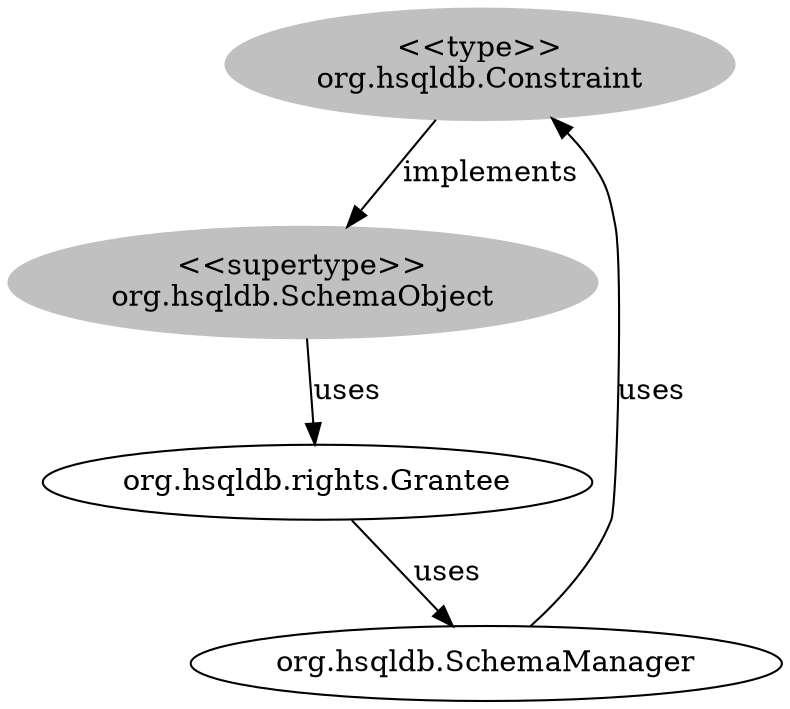 digraph stk {
	org_hsqldb_Constraint [label="<<type>>
org.hsqldb.Constraint",style=filled,color="grey"];
	org_hsqldb_SchemaObject [label="<<supertype>>
org.hsqldb.SchemaObject",style=filled,color="grey"];
	org_hsqldb_rights_Grantee [label="org.hsqldb.rights.Grantee"];
	org_hsqldb_SchemaManager [label="org.hsqldb.SchemaManager"];
	org_hsqldb_Constraint -> org_hsqldb_SchemaObject [label=implements];
	org_hsqldb_SchemaObject -> org_hsqldb_rights_Grantee [label=uses];
	org_hsqldb_rights_Grantee -> org_hsqldb_SchemaManager [label=uses];
	org_hsqldb_SchemaManager -> org_hsqldb_Constraint [label=uses];
}
